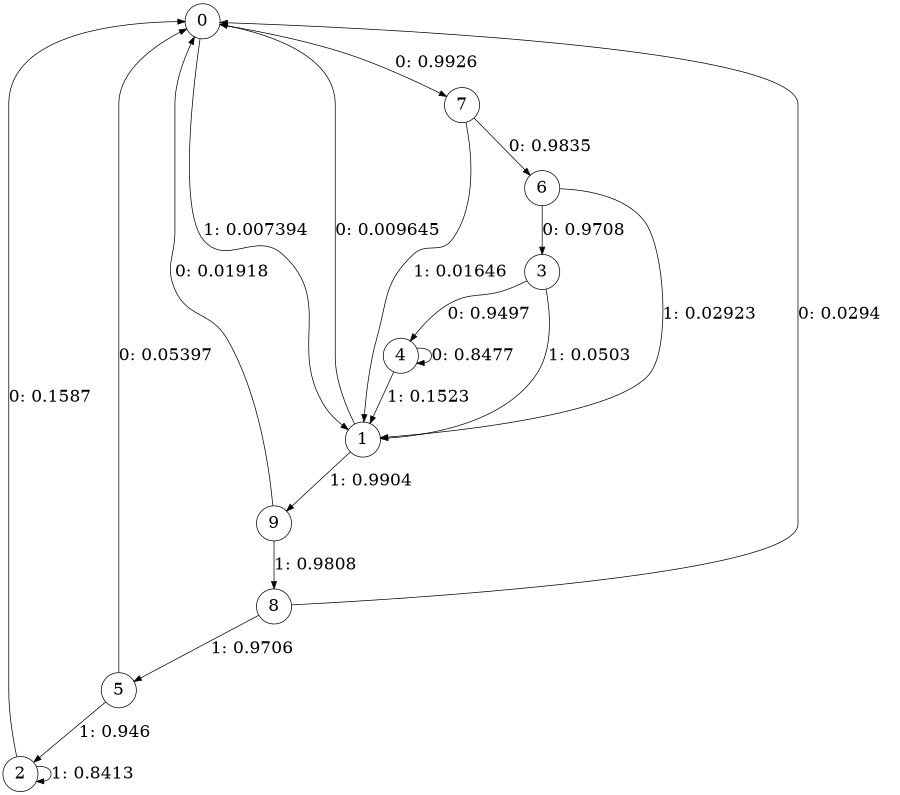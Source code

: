 digraph "ch2_both_L5" {
size = "6,8.5";
ratio = "fill";
node [shape = circle];
node [fontsize = 24];
edge [fontsize = 24];
0 -> 7 [label = "0: 0.9926   "];
0 -> 1 [label = "1: 0.007394  "];
1 -> 0 [label = "0: 0.009645  "];
1 -> 9 [label = "1: 0.9904   "];
2 -> 0 [label = "0: 0.1587   "];
2 -> 2 [label = "1: 0.8413   "];
3 -> 4 [label = "0: 0.9497   "];
3 -> 1 [label = "1: 0.0503   "];
4 -> 4 [label = "0: 0.8477   "];
4 -> 1 [label = "1: 0.1523   "];
5 -> 0 [label = "0: 0.05397  "];
5 -> 2 [label = "1: 0.946    "];
6 -> 3 [label = "0: 0.9708   "];
6 -> 1 [label = "1: 0.02923  "];
7 -> 6 [label = "0: 0.9835   "];
7 -> 1 [label = "1: 0.01646  "];
8 -> 0 [label = "0: 0.0294   "];
8 -> 5 [label = "1: 0.9706   "];
9 -> 0 [label = "0: 0.01918  "];
9 -> 8 [label = "1: 0.9808   "];
}